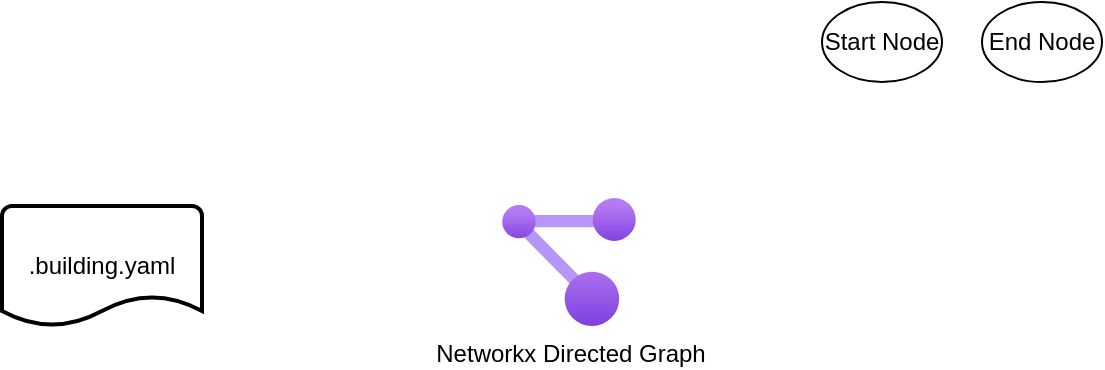 <mxfile version="23.1.5" type="github">
  <diagram name="Page-1" id="K3ah_5ArO4XWgYB42OPz">
    <mxGraphModel dx="1434" dy="795" grid="1" gridSize="10" guides="1" tooltips="1" connect="1" arrows="1" fold="1" page="1" pageScale="1" pageWidth="850" pageHeight="1100" math="0" shadow="0">
      <root>
        <mxCell id="0" />
        <mxCell id="1" parent="0" />
        <mxCell id="NalmlH9FkWJFp80hXb75-1" value=".building.yaml" style="strokeWidth=2;html=1;shape=mxgraph.flowchart.document2;whiteSpace=wrap;size=0.25;" vertex="1" parent="1">
          <mxGeometry x="170" y="242" width="100" height="60" as="geometry" />
        </mxCell>
        <mxCell id="NalmlH9FkWJFp80hXb75-3" value="&lt;div&gt;Start Node&lt;/div&gt;" style="ellipse;whiteSpace=wrap;html=1;" vertex="1" parent="1">
          <mxGeometry x="580" y="140" width="60" height="40" as="geometry" />
        </mxCell>
        <mxCell id="NalmlH9FkWJFp80hXb75-5" value="&lt;div&gt;End Node&lt;/div&gt;" style="ellipse;whiteSpace=wrap;html=1;" vertex="1" parent="1">
          <mxGeometry x="660" y="140" width="60" height="40" as="geometry" />
        </mxCell>
        <mxCell id="NalmlH9FkWJFp80hXb75-6" value="Networkx Directed Graph" style="image;aspect=fixed;html=1;points=[];align=center;fontSize=12;image=img/lib/azure2/management_governance/Resource_Graph_Explorer.svg;" vertex="1" parent="1">
          <mxGeometry x="420" y="238" width="67" height="64" as="geometry" />
        </mxCell>
      </root>
    </mxGraphModel>
  </diagram>
</mxfile>
